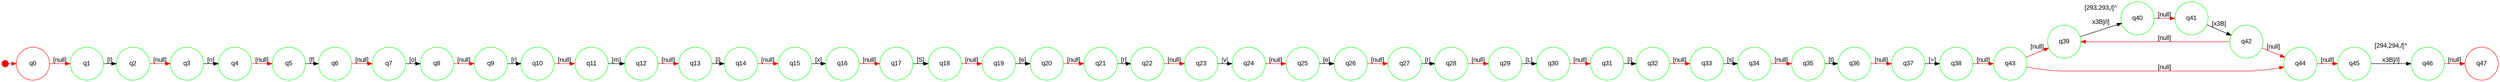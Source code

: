 digraph "nfa path" {
graph [ranksep=.2,rankdir=LR];
node [shape=circle,fontname=Arial,fontsize=14];
node [width=1,fixedsize=true];
edge [fontname=Arial,fontsize=14];
-1 [width=0.2,shape=point color=red];
-1 -> 0 [ color=red];
0 [label=q0 color=red];
1 [label=q1 color=green];
2 [label=q2 color=green];
3 [label=q3 color=green];
4 [label=q4 color=green];
5 [label=q5 color=green];
6 [label=q6 color=green];
7 [label=q7 color=green];
8 [label=q8 color=green];
9 [label=q9 color=green];
10 [label=q10 color=green];
11 [label=q11 color=green];
12 [label=q12 color=green];
13 [label=q13 color=green];
14 [label=q14 color=green];
15 [label=q15 color=green];
16 [label=q16 color=green];
17 [label=q17 color=green];
18 [label=q18 color=green];
19 [label=q19 color=green];
20 [label=q20 color=green];
21 [label=q21 color=green];
22 [label=q22 color=green];
23 [label=q23 color=green];
24 [label=q24 color=green];
25 [label=q25 color=green];
26 [label=q26 color=green];
27 [label=q27 color=green];
28 [label=q28 color=green];
29 [label=q29 color=green];
30 [label=q30 color=green];
31 [label=q31 color=green];
32 [label=q32 color=green];
33 [label=q33 color=green];
34 [label=q34 color=green];
35 [label=q35 color=green];
36 [label=q36 color=green];
37 [label=q37 color=green];
38 [label=q38 color=green];
39 [label=q39 color=green];
40 [label=q40 color=green];
41 [label=q41 color=green];
42 [label=q42 color=green];
43 [label=q43 color=green];
44 [label=q44 color=green];
45 [label=q45 color=green];
46 [label=q46 color=green];
47 [label=q47 color=red];
1 -> 2  [label="[I]" color=black];
3 -> 4  [label="[n]" color=black];
2 -> 3  [label="[null]" color=red];
5 -> 6  [label="[f]" color=black];
4 -> 5  [label="[null]" color=red];
7 -> 8  [label="[o]" color=black];
6 -> 7  [label="[null]" color=red];
9 -> 10  [label="[r]" color=black];
8 -> 9  [label="[null]" color=red];
11 -> 12  [label="[m]" color=black];
10 -> 11  [label="[null]" color=red];
13 -> 14  [label="[i]" color=black];
12 -> 13  [label="[null]" color=red];
15 -> 16  [label="[x]" color=black];
14 -> 15  [label="[null]" color=red];
17 -> 18  [label="[S]" color=black];
16 -> 17  [label="[null]" color=red];
19 -> 20  [label="[e]" color=black];
18 -> 19  [label="[null]" color=red];
21 -> 22  [label="[r]" color=black];
20 -> 21  [label="[null]" color=red];
23 -> 24  [label="[v]" color=black];
22 -> 23  [label="[null]" color=red];
25 -> 26  [label="[e]" color=black];
24 -> 25  [label="[null]" color=red];
27 -> 28  [label="[r]" color=black];
26 -> 27  [label="[null]" color=red];
29 -> 30  [label="[L]" color=black];
28 -> 29  [label="[null]" color=red];
31 -> 32  [label="[i]" color=black];
30 -> 31  [label="[null]" color=red];
33 -> 34  [label="[s]" color=black];
32 -> 33  [label="[null]" color=red];
35 -> 36  [label="[t]" color=black];
34 -> 35  [label="[null]" color=red];
37 -> 38  [label="[=]" color=black];
36 -> 37  [label="[null]" color=red];
39 -> 40  [label="[293,293,/[^\r\n\x3B]/i]" color=black];
41 -> 42  [label="[\x3B]" color=black];
40 -> 41  [label="[null]" color=red];
42 -> 39  [label="[null]" color=red];
43 -> 39  [label="[null]" color=red];
42 -> 44  [label="[null]" color=red];
43 -> 44  [label="[null]" color=red];
38 -> 43  [label="[null]" color=red];
45 -> 46  [label="[294,294,/[^\r\n\x3B]/i]" color=black];
44 -> 45  [label="[null]" color=red];
0 -> 1  [label="[null]" color=red];
46 -> 47  [label="[null]" color=red];
}
